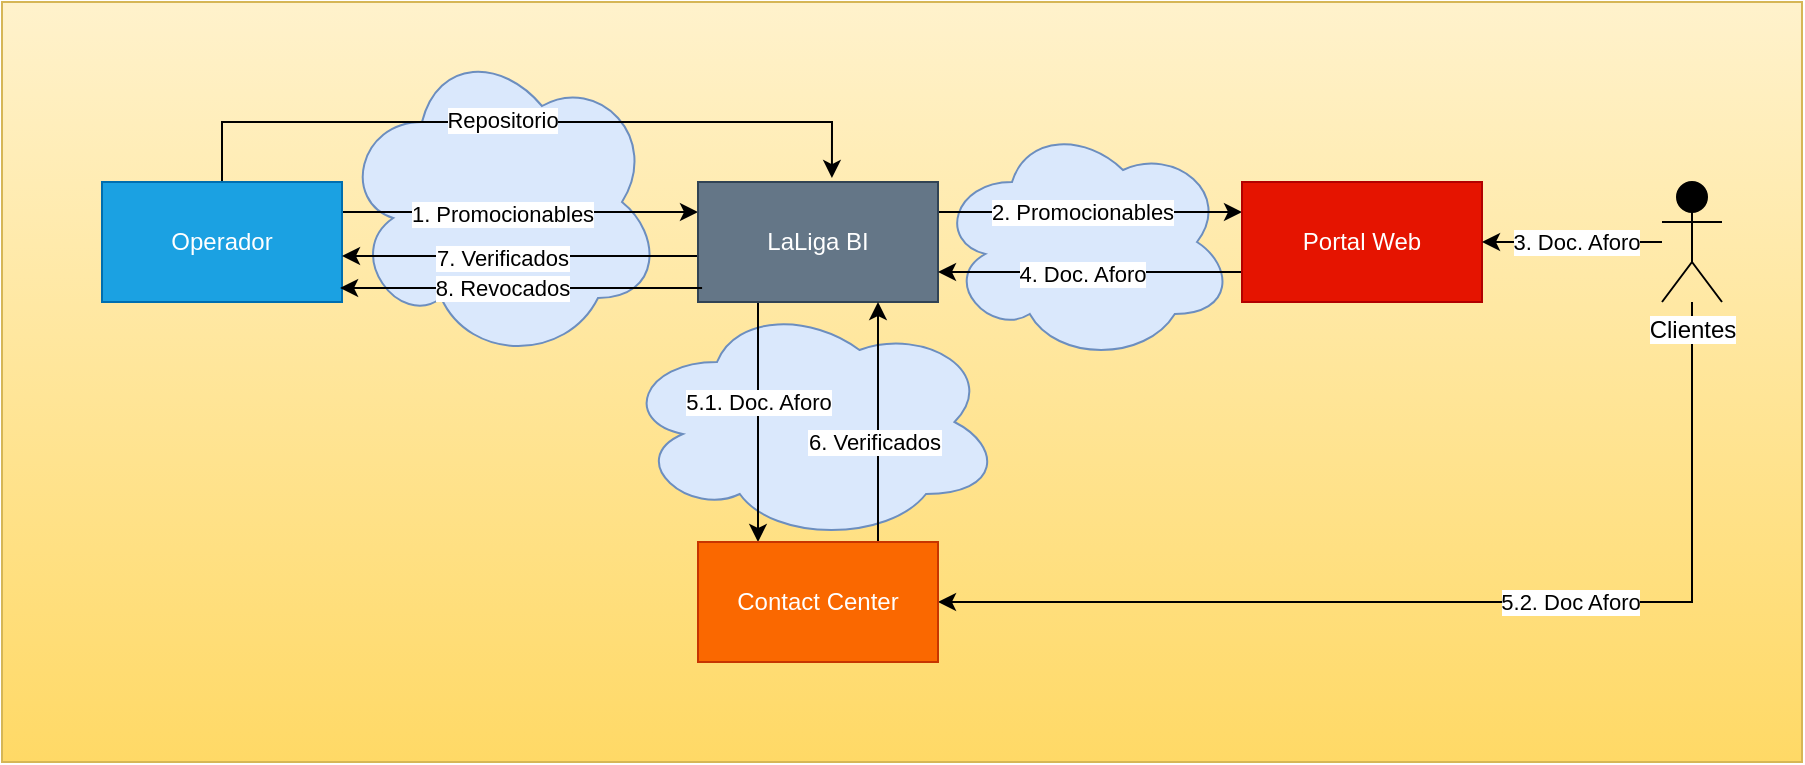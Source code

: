 <mxfile version="13.9.6" type="github">
  <diagram id="LA8B35cLRp4I7p_0vjao" name="Page-1">
    <mxGraphModel dx="1422" dy="762" grid="1" gridSize="10" guides="1" tooltips="1" connect="1" arrows="1" fold="1" page="1" pageScale="1" pageWidth="827" pageHeight="1169" math="0" shadow="0">
      <root>
        <mxCell id="0" />
        <mxCell id="1" parent="0" />
        <mxCell id="1jB34yFCroOKn_RIj0Hu-30" value="" style="rounded=0;whiteSpace=wrap;html=1;fillColor=#fff2cc;strokeColor=#d6b656;gradientColor=#ffd966;gradientDirection=south;" vertex="1" parent="1">
          <mxGeometry x="120" y="160" width="900" height="380" as="geometry" />
        </mxCell>
        <mxCell id="1jB34yFCroOKn_RIj0Hu-1" value="" style="ellipse;shape=cloud;whiteSpace=wrap;html=1;fillColor=#dae8fc;strokeColor=#6c8ebf;" vertex="1" parent="1">
          <mxGeometry x="430" y="310" width="190" height="120" as="geometry" />
        </mxCell>
        <mxCell id="1jB34yFCroOKn_RIj0Hu-2" value="" style="ellipse;shape=cloud;whiteSpace=wrap;html=1;fillColor=#dae8fc;strokeColor=#6c8ebf;" vertex="1" parent="1">
          <mxGeometry x="290" y="180" width="160" height="160" as="geometry" />
        </mxCell>
        <mxCell id="1jB34yFCroOKn_RIj0Hu-3" value="" style="ellipse;shape=cloud;whiteSpace=wrap;html=1;fillColor=#dae8fc;strokeColor=#6c8ebf;" vertex="1" parent="1">
          <mxGeometry x="588" y="220" width="148" height="120" as="geometry" />
        </mxCell>
        <mxCell id="1jB34yFCroOKn_RIj0Hu-4" style="edgeStyle=orthogonalEdgeStyle;rounded=0;orthogonalLoop=1;jettySize=auto;html=1;exitX=1;exitY=0.25;exitDx=0;exitDy=0;entryX=0;entryY=0.25;entryDx=0;entryDy=0;" edge="1" parent="1" source="1jB34yFCroOKn_RIj0Hu-8" target="1jB34yFCroOKn_RIj0Hu-15">
          <mxGeometry relative="1" as="geometry" />
        </mxCell>
        <mxCell id="1jB34yFCroOKn_RIj0Hu-5" value="1. Promocionables" style="edgeLabel;html=1;align=center;verticalAlign=middle;resizable=0;points=[];" vertex="1" connectable="0" parent="1jB34yFCroOKn_RIj0Hu-4">
          <mxGeometry x="-0.18" y="-1" relative="1" as="geometry">
            <mxPoint x="7" as="offset" />
          </mxGeometry>
        </mxCell>
        <mxCell id="1jB34yFCroOKn_RIj0Hu-6" style="edgeStyle=orthogonalEdgeStyle;rounded=0;orthogonalLoop=1;jettySize=auto;html=1;exitX=0.5;exitY=0;exitDx=0;exitDy=0;entryX=0.558;entryY=-0.033;entryDx=0;entryDy=0;entryPerimeter=0;" edge="1" parent="1" source="1jB34yFCroOKn_RIj0Hu-8" target="1jB34yFCroOKn_RIj0Hu-15">
          <mxGeometry relative="1" as="geometry">
            <Array as="points">
              <mxPoint x="230" y="220" />
              <mxPoint x="535" y="220" />
            </Array>
          </mxGeometry>
        </mxCell>
        <mxCell id="1jB34yFCroOKn_RIj0Hu-7" value="Repositorio" style="edgeLabel;html=1;align=center;verticalAlign=middle;resizable=0;points=[];" vertex="1" connectable="0" parent="1jB34yFCroOKn_RIj0Hu-6">
          <mxGeometry x="-0.159" y="2" relative="1" as="geometry">
            <mxPoint x="17" y="1" as="offset" />
          </mxGeometry>
        </mxCell>
        <mxCell id="1jB34yFCroOKn_RIj0Hu-8" value="Operador" style="rounded=0;whiteSpace=wrap;html=1;fillColor=#1ba1e2;strokeColor=#006EAF;fontColor=#ffffff;" vertex="1" parent="1">
          <mxGeometry x="170" y="250" width="120" height="60" as="geometry" />
        </mxCell>
        <mxCell id="1jB34yFCroOKn_RIj0Hu-9" style="edgeStyle=orthogonalEdgeStyle;rounded=0;orthogonalLoop=1;jettySize=auto;html=1;exitX=1;exitY=0.25;exitDx=0;exitDy=0;entryX=0;entryY=0.25;entryDx=0;entryDy=0;" edge="1" parent="1" source="1jB34yFCroOKn_RIj0Hu-15" target="1jB34yFCroOKn_RIj0Hu-18">
          <mxGeometry relative="1" as="geometry" />
        </mxCell>
        <mxCell id="1jB34yFCroOKn_RIj0Hu-10" value="2. Promocionables" style="edgeLabel;html=1;align=center;verticalAlign=middle;resizable=0;points=[];" vertex="1" connectable="0" parent="1jB34yFCroOKn_RIj0Hu-9">
          <mxGeometry x="-0.209" relative="1" as="geometry">
            <mxPoint x="12" as="offset" />
          </mxGeometry>
        </mxCell>
        <mxCell id="1jB34yFCroOKn_RIj0Hu-11" style="edgeStyle=orthogonalEdgeStyle;rounded=0;orthogonalLoop=1;jettySize=auto;html=1;exitX=0.25;exitY=1;exitDx=0;exitDy=0;entryX=0.25;entryY=0;entryDx=0;entryDy=0;" edge="1" parent="1" source="1jB34yFCroOKn_RIj0Hu-15" target="1jB34yFCroOKn_RIj0Hu-26">
          <mxGeometry relative="1" as="geometry" />
        </mxCell>
        <mxCell id="1jB34yFCroOKn_RIj0Hu-12" value="5.1. Doc. Aforo" style="edgeLabel;html=1;align=center;verticalAlign=middle;resizable=0;points=[];" vertex="1" connectable="0" parent="1jB34yFCroOKn_RIj0Hu-11">
          <mxGeometry x="-0.25" relative="1" as="geometry">
            <mxPoint y="5" as="offset" />
          </mxGeometry>
        </mxCell>
        <mxCell id="1jB34yFCroOKn_RIj0Hu-13" style="edgeStyle=orthogonalEdgeStyle;rounded=0;orthogonalLoop=1;jettySize=auto;html=1;exitX=0;exitY=0.617;exitDx=0;exitDy=0;exitPerimeter=0;" edge="1" parent="1" source="1jB34yFCroOKn_RIj0Hu-15">
          <mxGeometry relative="1" as="geometry">
            <mxPoint x="290" y="287" as="targetPoint" />
          </mxGeometry>
        </mxCell>
        <mxCell id="1jB34yFCroOKn_RIj0Hu-14" value="7. Verificados" style="edgeLabel;html=1;align=center;verticalAlign=middle;resizable=0;points=[];" vertex="1" connectable="0" parent="1jB34yFCroOKn_RIj0Hu-13">
          <mxGeometry x="0.213" relative="1" as="geometry">
            <mxPoint x="10" as="offset" />
          </mxGeometry>
        </mxCell>
        <mxCell id="1jB34yFCroOKn_RIj0Hu-15" value="LaLiga BI" style="rounded=0;whiteSpace=wrap;html=1;fillColor=#647687;strokeColor=#314354;fontColor=#ffffff;" vertex="1" parent="1">
          <mxGeometry x="468" y="250" width="120" height="60" as="geometry" />
        </mxCell>
        <mxCell id="1jB34yFCroOKn_RIj0Hu-16" style="edgeStyle=orthogonalEdgeStyle;rounded=0;orthogonalLoop=1;jettySize=auto;html=1;exitX=0;exitY=0.75;exitDx=0;exitDy=0;entryX=1;entryY=0.75;entryDx=0;entryDy=0;" edge="1" parent="1" source="1jB34yFCroOKn_RIj0Hu-18" target="1jB34yFCroOKn_RIj0Hu-15">
          <mxGeometry relative="1" as="geometry" />
        </mxCell>
        <mxCell id="1jB34yFCroOKn_RIj0Hu-17" value="4. Doc. Aforo" style="edgeLabel;html=1;align=center;verticalAlign=middle;resizable=0;points=[];" vertex="1" connectable="0" parent="1jB34yFCroOKn_RIj0Hu-16">
          <mxGeometry x="0.267" y="1" relative="1" as="geometry">
            <mxPoint x="16" as="offset" />
          </mxGeometry>
        </mxCell>
        <mxCell id="1jB34yFCroOKn_RIj0Hu-18" value="Portal Web" style="rounded=0;whiteSpace=wrap;html=1;fillColor=#e51400;strokeColor=#B20000;fontColor=#ffffff;" vertex="1" parent="1">
          <mxGeometry x="740" y="250" width="120" height="60" as="geometry" />
        </mxCell>
        <mxCell id="1jB34yFCroOKn_RIj0Hu-19" style="edgeStyle=orthogonalEdgeStyle;rounded=0;orthogonalLoop=1;jettySize=auto;html=1;entryX=1;entryY=0.5;entryDx=0;entryDy=0;" edge="1" parent="1" source="1jB34yFCroOKn_RIj0Hu-23" target="1jB34yFCroOKn_RIj0Hu-18">
          <mxGeometry relative="1" as="geometry" />
        </mxCell>
        <mxCell id="1jB34yFCroOKn_RIj0Hu-20" value="3. Doc. Aforo" style="edgeLabel;html=1;align=center;verticalAlign=middle;resizable=0;points=[];" vertex="1" connectable="0" parent="1jB34yFCroOKn_RIj0Hu-19">
          <mxGeometry x="0.326" y="-3" relative="1" as="geometry">
            <mxPoint x="16" y="3" as="offset" />
          </mxGeometry>
        </mxCell>
        <mxCell id="1jB34yFCroOKn_RIj0Hu-21" style="edgeStyle=orthogonalEdgeStyle;rounded=0;orthogonalLoop=1;jettySize=auto;html=1;entryX=1;entryY=0.5;entryDx=0;entryDy=0;" edge="1" parent="1" source="1jB34yFCroOKn_RIj0Hu-23" target="1jB34yFCroOKn_RIj0Hu-26">
          <mxGeometry relative="1" as="geometry">
            <Array as="points">
              <mxPoint x="965" y="460" />
            </Array>
            <mxPoint x="1005" y="350" as="sourcePoint" />
          </mxGeometry>
        </mxCell>
        <mxCell id="1jB34yFCroOKn_RIj0Hu-22" value="5.2. Doc Aforo" style="edgeLabel;html=1;align=center;verticalAlign=middle;resizable=0;points=[];" vertex="1" connectable="0" parent="1jB34yFCroOKn_RIj0Hu-21">
          <mxGeometry x="0.178" y="-1" relative="1" as="geometry">
            <mxPoint x="99" y="1" as="offset" />
          </mxGeometry>
        </mxCell>
        <mxCell id="1jB34yFCroOKn_RIj0Hu-23" value="Clientes" style="shape=umlActor;verticalLabelPosition=bottom;verticalAlign=top;html=1;outlineConnect=0;labelBackgroundColor=#ffffff;fillColor=#000000;" vertex="1" parent="1">
          <mxGeometry x="950" y="250" width="30" height="60" as="geometry" />
        </mxCell>
        <mxCell id="1jB34yFCroOKn_RIj0Hu-24" style="edgeStyle=orthogonalEdgeStyle;rounded=0;orthogonalLoop=1;jettySize=auto;html=1;exitX=0.75;exitY=0;exitDx=0;exitDy=0;entryX=0.75;entryY=1;entryDx=0;entryDy=0;" edge="1" parent="1" source="1jB34yFCroOKn_RIj0Hu-26" target="1jB34yFCroOKn_RIj0Hu-15">
          <mxGeometry relative="1" as="geometry">
            <Array as="points">
              <mxPoint x="558" y="360" />
              <mxPoint x="558" y="360" />
            </Array>
          </mxGeometry>
        </mxCell>
        <mxCell id="1jB34yFCroOKn_RIj0Hu-25" value="6. Verificados" style="edgeLabel;html=1;align=center;verticalAlign=middle;resizable=0;points=[];" vertex="1" connectable="0" parent="1jB34yFCroOKn_RIj0Hu-24">
          <mxGeometry x="0.067" y="2" relative="1" as="geometry">
            <mxPoint y="14" as="offset" />
          </mxGeometry>
        </mxCell>
        <mxCell id="1jB34yFCroOKn_RIj0Hu-26" value="Contact Center" style="rounded=0;whiteSpace=wrap;html=1;fillColor=#fa6800;strokeColor=#C73500;fontColor=#ffffff;" vertex="1" parent="1">
          <mxGeometry x="468" y="430" width="120" height="60" as="geometry" />
        </mxCell>
        <mxCell id="1jB34yFCroOKn_RIj0Hu-27" style="edgeStyle=orthogonalEdgeStyle;rounded=0;orthogonalLoop=1;jettySize=auto;html=1;exitX=0.017;exitY=0.883;exitDx=0;exitDy=0;exitPerimeter=0;entryX=0.992;entryY=0.883;entryDx=0;entryDy=0;entryPerimeter=0;" edge="1" parent="1" source="1jB34yFCroOKn_RIj0Hu-15" target="1jB34yFCroOKn_RIj0Hu-8">
          <mxGeometry relative="1" as="geometry">
            <mxPoint x="450" y="297" as="sourcePoint" />
            <mxPoint x="300" y="297" as="targetPoint" />
          </mxGeometry>
        </mxCell>
        <mxCell id="1jB34yFCroOKn_RIj0Hu-28" value="8. Revocados" style="edgeLabel;html=1;align=center;verticalAlign=middle;resizable=0;points=[];" vertex="1" connectable="0" parent="1jB34yFCroOKn_RIj0Hu-27">
          <mxGeometry x="0.213" relative="1" as="geometry">
            <mxPoint x="9.96" as="offset" />
          </mxGeometry>
        </mxCell>
      </root>
    </mxGraphModel>
  </diagram>
</mxfile>
